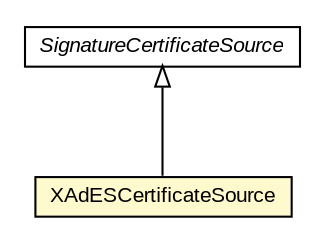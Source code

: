 #!/usr/local/bin/dot
#
# Class diagram 
# Generated by UMLGraph version R5_6-24-gf6e263 (http://www.umlgraph.org/)
#

digraph G {
	edge [fontname="arial",fontsize=10,labelfontname="arial",labelfontsize=10];
	node [fontname="arial",fontsize=10,shape=plaintext];
	nodesep=0.25;
	ranksep=0.5;
	// eu.europa.esig.dss.x509.SignatureCertificateSource
	c776540 [label=<<table title="eu.europa.esig.dss.x509.SignatureCertificateSource" border="0" cellborder="1" cellspacing="0" cellpadding="2" port="p" href="../../x509/SignatureCertificateSource.html">
		<tr><td><table border="0" cellspacing="0" cellpadding="1">
<tr><td align="center" balign="center"><font face="arial italic"> SignatureCertificateSource </font></td></tr>
		</table></td></tr>
		</table>>, URL="../../x509/SignatureCertificateSource.html", fontname="arial", fontcolor="black", fontsize=10.0];
	// eu.europa.esig.dss.xades.validation.XAdESCertificateSource
	c777155 [label=<<table title="eu.europa.esig.dss.xades.validation.XAdESCertificateSource" border="0" cellborder="1" cellspacing="0" cellpadding="2" port="p" bgcolor="lemonChiffon" href="./XAdESCertificateSource.html">
		<tr><td><table border="0" cellspacing="0" cellpadding="1">
<tr><td align="center" balign="center"> XAdESCertificateSource </td></tr>
		</table></td></tr>
		</table>>, URL="./XAdESCertificateSource.html", fontname="arial", fontcolor="black", fontsize=10.0];
	//eu.europa.esig.dss.xades.validation.XAdESCertificateSource extends eu.europa.esig.dss.x509.SignatureCertificateSource
	c776540:p -> c777155:p [dir=back,arrowtail=empty];
}


